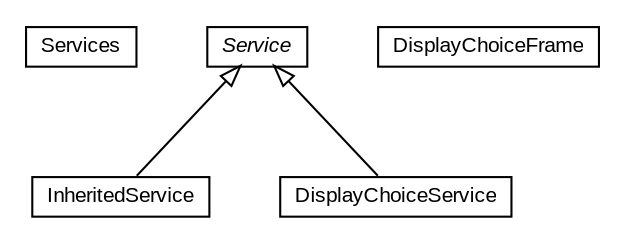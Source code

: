 #!/usr/local/bin/dot
#
# Class diagram 
# Generated by UMLGraph version 5.3 (http://www.umlgraph.org/)
#

digraph G {
	edge [fontname="arial",fontsize=10,labelfontname="arial",labelfontsize=10];
	node [fontname="arial",fontsize=10,shape=plaintext];
	nodesep=0.25;
	ranksep=0.5;
	// context.arch.service.Services
	c6641 [label=<<table title="context.arch.service.Services" border="0" cellborder="1" cellspacing="0" cellpadding="2" port="p" href="./Services.html">
		<tr><td><table border="0" cellspacing="0" cellpadding="1">
<tr><td align="center" balign="center"> Services </td></tr>
		</table></td></tr>
		</table>>, fontname="arial", fontcolor="black", fontsize=10.0];
	// context.arch.service.Service
	c6642 [label=<<table title="context.arch.service.Service" border="0" cellborder="1" cellspacing="0" cellpadding="2" port="p" href="./Service.html">
		<tr><td><table border="0" cellspacing="0" cellpadding="1">
<tr><td align="center" balign="center"><font face="arial italic"> Service </font></td></tr>
		</table></td></tr>
		</table>>, fontname="arial", fontcolor="black", fontsize=10.0];
	// context.arch.service.InheritedService
	c6643 [label=<<table title="context.arch.service.InheritedService" border="0" cellborder="1" cellspacing="0" cellpadding="2" port="p" href="./InheritedService.html">
		<tr><td><table border="0" cellspacing="0" cellpadding="1">
<tr><td align="center" balign="center"> InheritedService </td></tr>
		</table></td></tr>
		</table>>, fontname="arial", fontcolor="black", fontsize=10.0];
	// context.arch.service.DisplayChoiceService
	c6644 [label=<<table title="context.arch.service.DisplayChoiceService" border="0" cellborder="1" cellspacing="0" cellpadding="2" port="p" href="./DisplayChoiceService.html">
		<tr><td><table border="0" cellspacing="0" cellpadding="1">
<tr><td align="center" balign="center"> DisplayChoiceService </td></tr>
		</table></td></tr>
		</table>>, fontname="arial", fontcolor="black", fontsize=10.0];
	// context.arch.service.DisplayChoiceFrame
	c6645 [label=<<table title="context.arch.service.DisplayChoiceFrame" border="0" cellborder="1" cellspacing="0" cellpadding="2" port="p" href="./DisplayChoiceFrame.html">
		<tr><td><table border="0" cellspacing="0" cellpadding="1">
<tr><td align="center" balign="center"> DisplayChoiceFrame </td></tr>
		</table></td></tr>
		</table>>, fontname="arial", fontcolor="black", fontsize=10.0];
	//context.arch.service.InheritedService extends context.arch.service.Service
	c6642:p -> c6643:p [dir=back,arrowtail=empty];
	//context.arch.service.DisplayChoiceService extends context.arch.service.Service
	c6642:p -> c6644:p [dir=back,arrowtail=empty];
}

